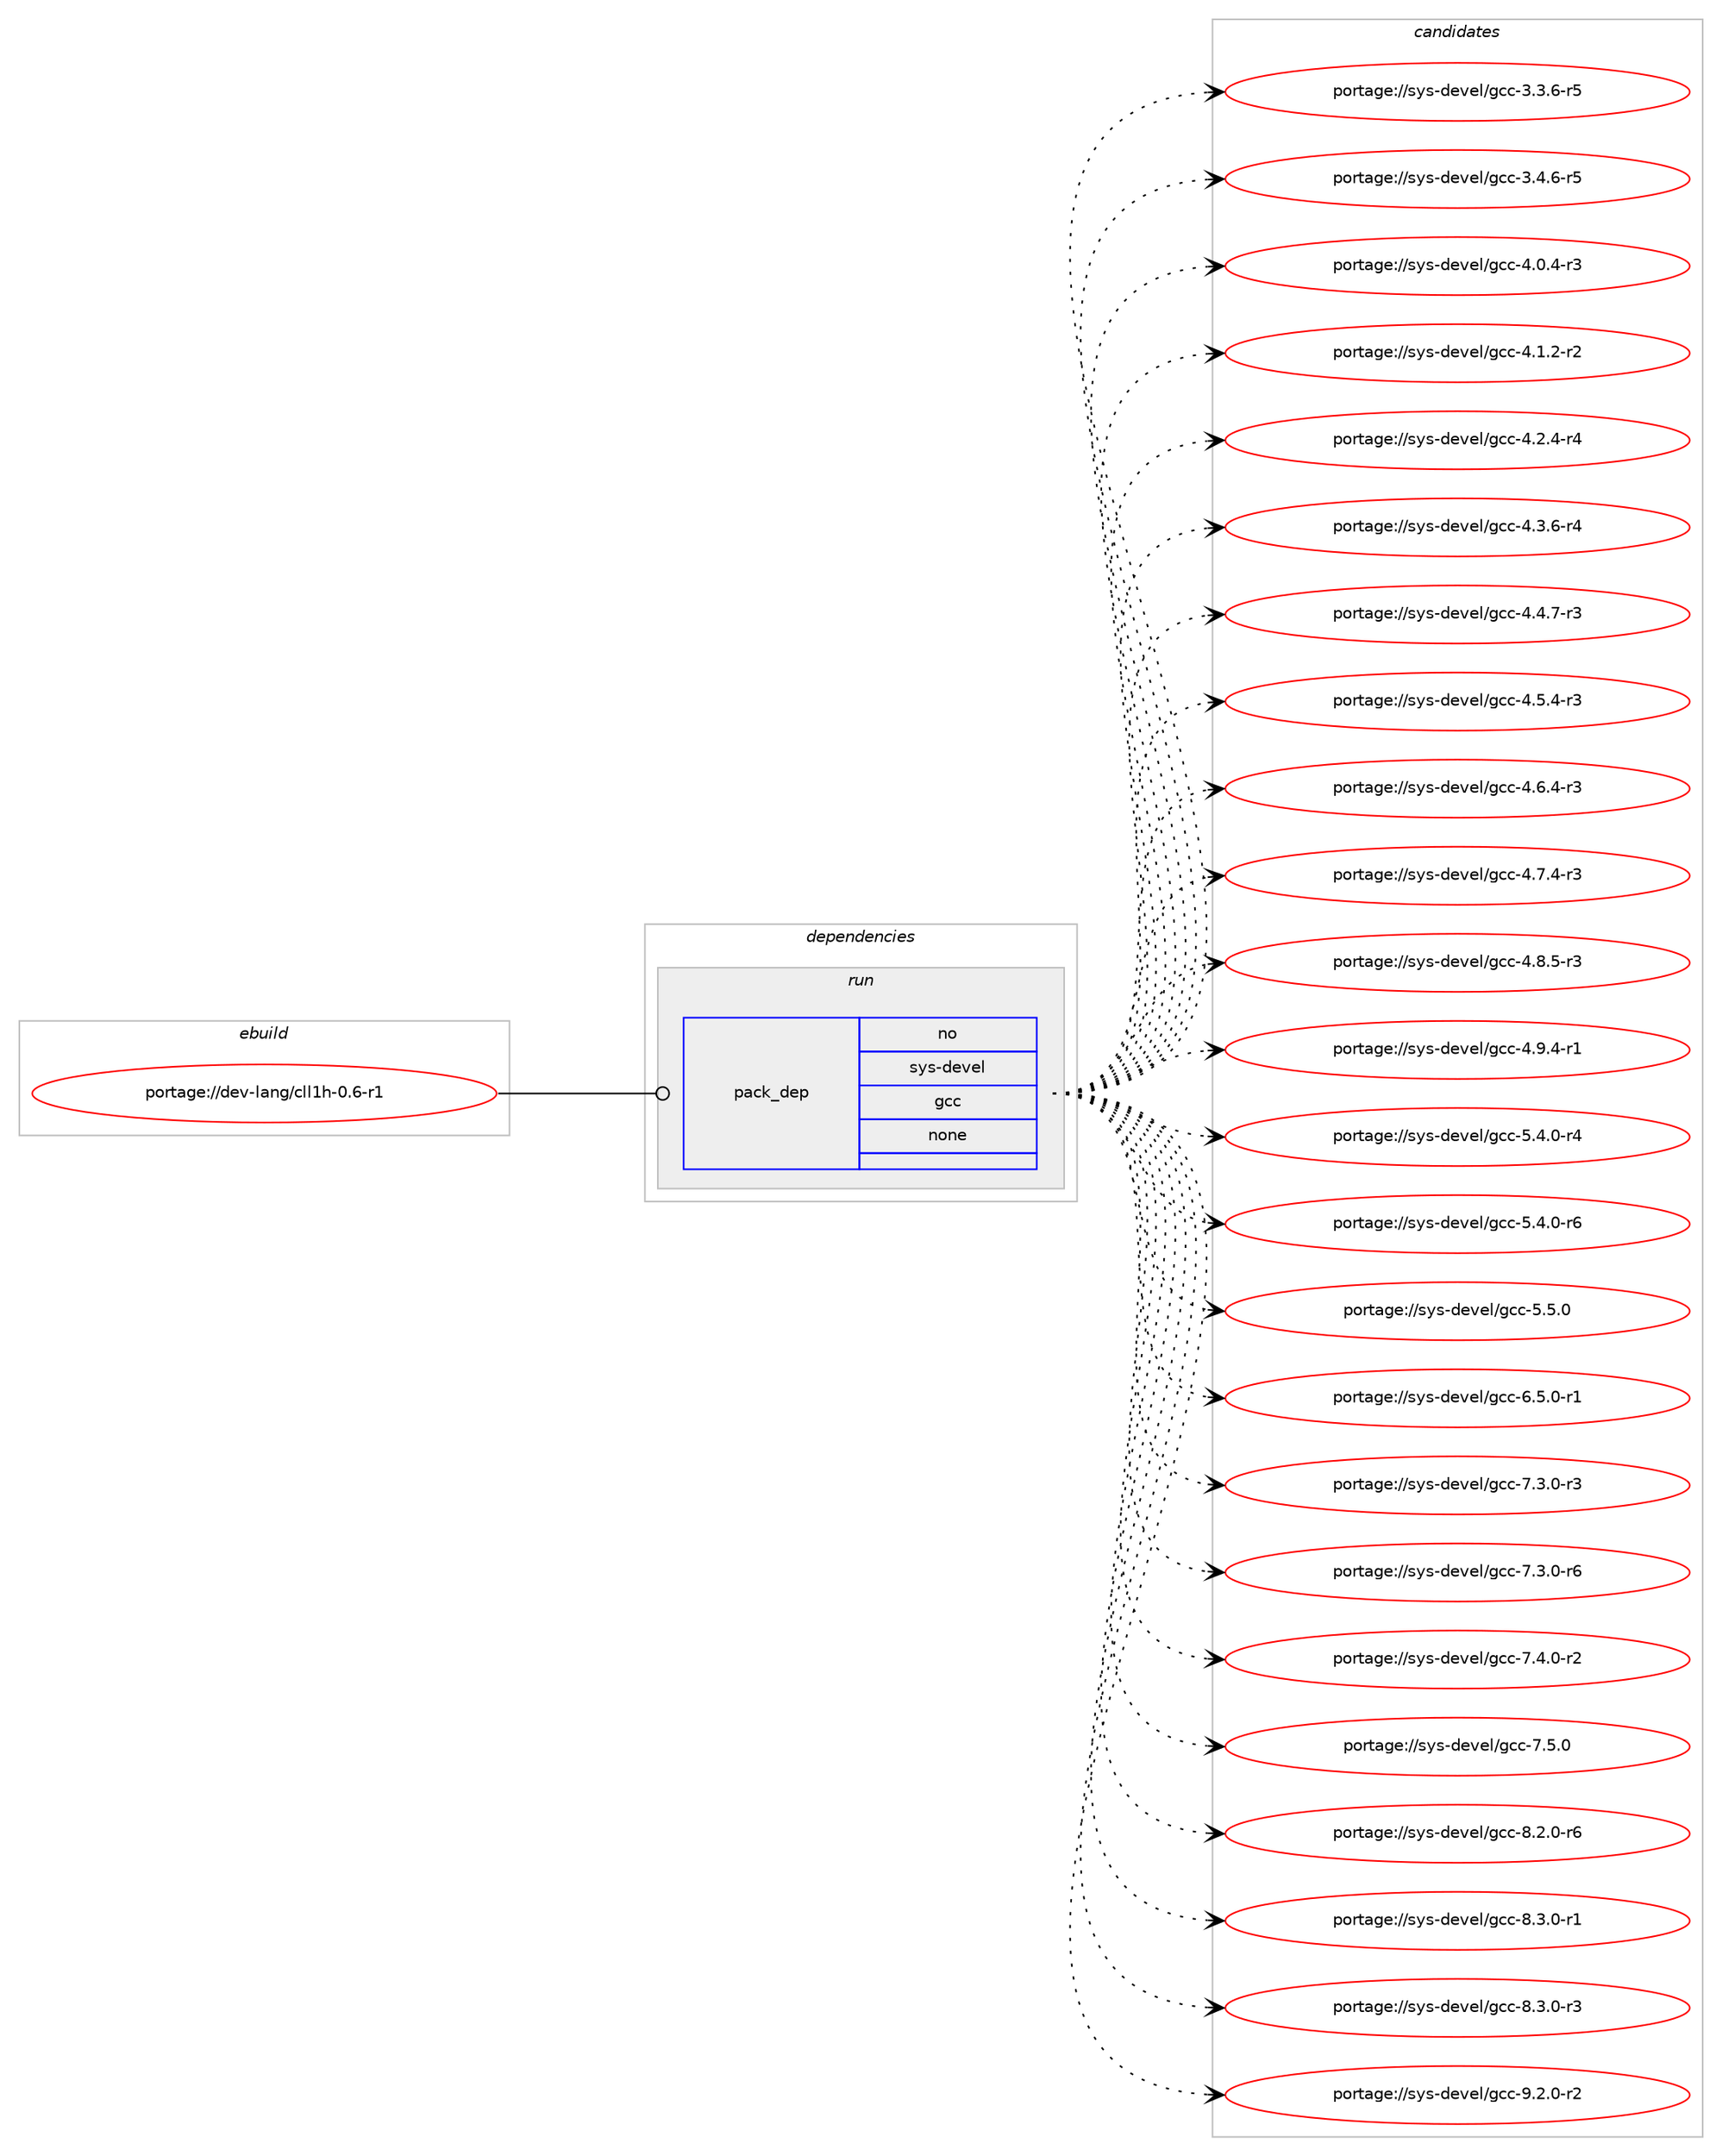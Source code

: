 digraph prolog {

# *************
# Graph options
# *************

newrank=true;
concentrate=true;
compound=true;
graph [rankdir=LR,fontname=Helvetica,fontsize=10,ranksep=1.5];#, ranksep=2.5, nodesep=0.2];
edge  [arrowhead=vee];
node  [fontname=Helvetica,fontsize=10];

# **********
# The ebuild
# **********

subgraph cluster_leftcol {
color=gray;
rank=same;
label=<<i>ebuild</i>>;
id [label="portage://dev-lang/cll1h-0.6-r1", color=red, width=4, href="../dev-lang/cll1h-0.6-r1.svg"];
}

# ****************
# The dependencies
# ****************

subgraph cluster_midcol {
color=gray;
label=<<i>dependencies</i>>;
subgraph cluster_compile {
fillcolor="#eeeeee";
style=filled;
label=<<i>compile</i>>;
}
subgraph cluster_compileandrun {
fillcolor="#eeeeee";
style=filled;
label=<<i>compile and run</i>>;
}
subgraph cluster_run {
fillcolor="#eeeeee";
style=filled;
label=<<i>run</i>>;
subgraph pack71103 {
dependency92866 [label=<<TABLE BORDER="0" CELLBORDER="1" CELLSPACING="0" CELLPADDING="4" WIDTH="220"><TR><TD ROWSPAN="6" CELLPADDING="30">pack_dep</TD></TR><TR><TD WIDTH="110">no</TD></TR><TR><TD>sys-devel</TD></TR><TR><TD>gcc</TD></TR><TR><TD>none</TD></TR><TR><TD></TD></TR></TABLE>>, shape=none, color=blue];
}
id:e -> dependency92866:w [weight=20,style="solid",arrowhead="odot"];
}
}

# **************
# The candidates
# **************

subgraph cluster_choices {
rank=same;
color=gray;
label=<<i>candidates</i>>;

subgraph choice71103 {
color=black;
nodesep=1;
choiceportage115121115451001011181011084710399994551465146544511453 [label="portage://sys-devel/gcc-3.3.6-r5", color=red, width=4,href="../sys-devel/gcc-3.3.6-r5.svg"];
choiceportage115121115451001011181011084710399994551465246544511453 [label="portage://sys-devel/gcc-3.4.6-r5", color=red, width=4,href="../sys-devel/gcc-3.4.6-r5.svg"];
choiceportage115121115451001011181011084710399994552464846524511451 [label="portage://sys-devel/gcc-4.0.4-r3", color=red, width=4,href="../sys-devel/gcc-4.0.4-r3.svg"];
choiceportage115121115451001011181011084710399994552464946504511450 [label="portage://sys-devel/gcc-4.1.2-r2", color=red, width=4,href="../sys-devel/gcc-4.1.2-r2.svg"];
choiceportage115121115451001011181011084710399994552465046524511452 [label="portage://sys-devel/gcc-4.2.4-r4", color=red, width=4,href="../sys-devel/gcc-4.2.4-r4.svg"];
choiceportage115121115451001011181011084710399994552465146544511452 [label="portage://sys-devel/gcc-4.3.6-r4", color=red, width=4,href="../sys-devel/gcc-4.3.6-r4.svg"];
choiceportage115121115451001011181011084710399994552465246554511451 [label="portage://sys-devel/gcc-4.4.7-r3", color=red, width=4,href="../sys-devel/gcc-4.4.7-r3.svg"];
choiceportage115121115451001011181011084710399994552465346524511451 [label="portage://sys-devel/gcc-4.5.4-r3", color=red, width=4,href="../sys-devel/gcc-4.5.4-r3.svg"];
choiceportage115121115451001011181011084710399994552465446524511451 [label="portage://sys-devel/gcc-4.6.4-r3", color=red, width=4,href="../sys-devel/gcc-4.6.4-r3.svg"];
choiceportage115121115451001011181011084710399994552465546524511451 [label="portage://sys-devel/gcc-4.7.4-r3", color=red, width=4,href="../sys-devel/gcc-4.7.4-r3.svg"];
choiceportage115121115451001011181011084710399994552465646534511451 [label="portage://sys-devel/gcc-4.8.5-r3", color=red, width=4,href="../sys-devel/gcc-4.8.5-r3.svg"];
choiceportage115121115451001011181011084710399994552465746524511449 [label="portage://sys-devel/gcc-4.9.4-r1", color=red, width=4,href="../sys-devel/gcc-4.9.4-r1.svg"];
choiceportage115121115451001011181011084710399994553465246484511452 [label="portage://sys-devel/gcc-5.4.0-r4", color=red, width=4,href="../sys-devel/gcc-5.4.0-r4.svg"];
choiceportage115121115451001011181011084710399994553465246484511454 [label="portage://sys-devel/gcc-5.4.0-r6", color=red, width=4,href="../sys-devel/gcc-5.4.0-r6.svg"];
choiceportage11512111545100101118101108471039999455346534648 [label="portage://sys-devel/gcc-5.5.0", color=red, width=4,href="../sys-devel/gcc-5.5.0.svg"];
choiceportage115121115451001011181011084710399994554465346484511449 [label="portage://sys-devel/gcc-6.5.0-r1", color=red, width=4,href="../sys-devel/gcc-6.5.0-r1.svg"];
choiceportage115121115451001011181011084710399994555465146484511451 [label="portage://sys-devel/gcc-7.3.0-r3", color=red, width=4,href="../sys-devel/gcc-7.3.0-r3.svg"];
choiceportage115121115451001011181011084710399994555465146484511454 [label="portage://sys-devel/gcc-7.3.0-r6", color=red, width=4,href="../sys-devel/gcc-7.3.0-r6.svg"];
choiceportage115121115451001011181011084710399994555465246484511450 [label="portage://sys-devel/gcc-7.4.0-r2", color=red, width=4,href="../sys-devel/gcc-7.4.0-r2.svg"];
choiceportage11512111545100101118101108471039999455546534648 [label="portage://sys-devel/gcc-7.5.0", color=red, width=4,href="../sys-devel/gcc-7.5.0.svg"];
choiceportage115121115451001011181011084710399994556465046484511454 [label="portage://sys-devel/gcc-8.2.0-r6", color=red, width=4,href="../sys-devel/gcc-8.2.0-r6.svg"];
choiceportage115121115451001011181011084710399994556465146484511449 [label="portage://sys-devel/gcc-8.3.0-r1", color=red, width=4,href="../sys-devel/gcc-8.3.0-r1.svg"];
choiceportage115121115451001011181011084710399994556465146484511451 [label="portage://sys-devel/gcc-8.3.0-r3", color=red, width=4,href="../sys-devel/gcc-8.3.0-r3.svg"];
choiceportage115121115451001011181011084710399994557465046484511450 [label="portage://sys-devel/gcc-9.2.0-r2", color=red, width=4,href="../sys-devel/gcc-9.2.0-r2.svg"];
dependency92866:e -> choiceportage115121115451001011181011084710399994551465146544511453:w [style=dotted,weight="100"];
dependency92866:e -> choiceportage115121115451001011181011084710399994551465246544511453:w [style=dotted,weight="100"];
dependency92866:e -> choiceportage115121115451001011181011084710399994552464846524511451:w [style=dotted,weight="100"];
dependency92866:e -> choiceportage115121115451001011181011084710399994552464946504511450:w [style=dotted,weight="100"];
dependency92866:e -> choiceportage115121115451001011181011084710399994552465046524511452:w [style=dotted,weight="100"];
dependency92866:e -> choiceportage115121115451001011181011084710399994552465146544511452:w [style=dotted,weight="100"];
dependency92866:e -> choiceportage115121115451001011181011084710399994552465246554511451:w [style=dotted,weight="100"];
dependency92866:e -> choiceportage115121115451001011181011084710399994552465346524511451:w [style=dotted,weight="100"];
dependency92866:e -> choiceportage115121115451001011181011084710399994552465446524511451:w [style=dotted,weight="100"];
dependency92866:e -> choiceportage115121115451001011181011084710399994552465546524511451:w [style=dotted,weight="100"];
dependency92866:e -> choiceportage115121115451001011181011084710399994552465646534511451:w [style=dotted,weight="100"];
dependency92866:e -> choiceportage115121115451001011181011084710399994552465746524511449:w [style=dotted,weight="100"];
dependency92866:e -> choiceportage115121115451001011181011084710399994553465246484511452:w [style=dotted,weight="100"];
dependency92866:e -> choiceportage115121115451001011181011084710399994553465246484511454:w [style=dotted,weight="100"];
dependency92866:e -> choiceportage11512111545100101118101108471039999455346534648:w [style=dotted,weight="100"];
dependency92866:e -> choiceportage115121115451001011181011084710399994554465346484511449:w [style=dotted,weight="100"];
dependency92866:e -> choiceportage115121115451001011181011084710399994555465146484511451:w [style=dotted,weight="100"];
dependency92866:e -> choiceportage115121115451001011181011084710399994555465146484511454:w [style=dotted,weight="100"];
dependency92866:e -> choiceportage115121115451001011181011084710399994555465246484511450:w [style=dotted,weight="100"];
dependency92866:e -> choiceportage11512111545100101118101108471039999455546534648:w [style=dotted,weight="100"];
dependency92866:e -> choiceportage115121115451001011181011084710399994556465046484511454:w [style=dotted,weight="100"];
dependency92866:e -> choiceportage115121115451001011181011084710399994556465146484511449:w [style=dotted,weight="100"];
dependency92866:e -> choiceportage115121115451001011181011084710399994556465146484511451:w [style=dotted,weight="100"];
dependency92866:e -> choiceportage115121115451001011181011084710399994557465046484511450:w [style=dotted,weight="100"];
}
}

}
